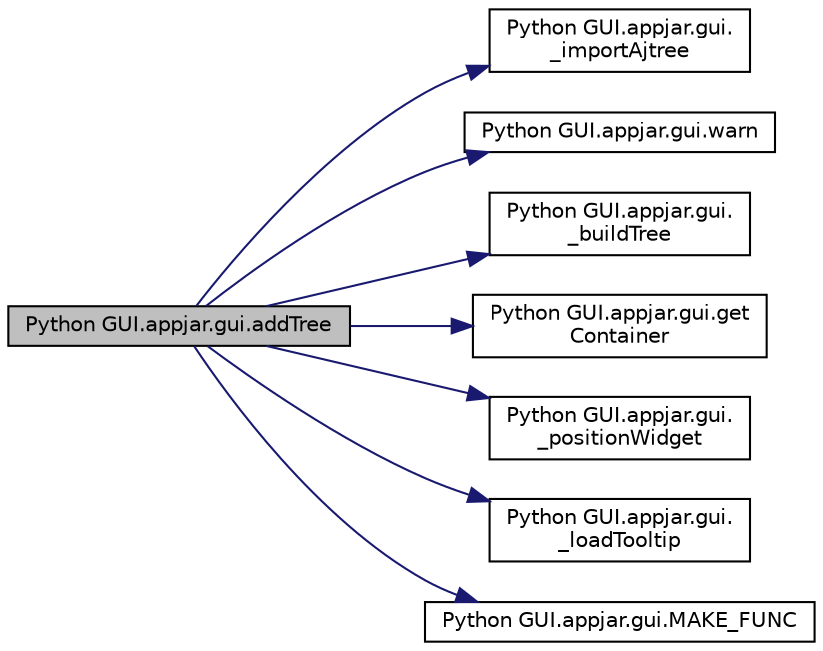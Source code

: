 digraph "Python GUI.appjar.gui.addTree"
{
  edge [fontname="Helvetica",fontsize="10",labelfontname="Helvetica",labelfontsize="10"];
  node [fontname="Helvetica",fontsize="10",shape=record];
  rankdir="LR";
  Node763 [label="Python GUI.appjar.gui.addTree",height=0.2,width=0.4,color="black", fillcolor="grey75", style="filled", fontcolor="black"];
  Node763 -> Node764 [color="midnightblue",fontsize="10",style="solid",fontname="Helvetica"];
  Node764 [label="Python GUI.appjar.gui.\l_importAjtree",height=0.2,width=0.4,color="black", fillcolor="white", style="filled",URL="$class_python_01_g_u_i_1_1appjar_1_1gui.html#a929d7f8544f1a38cfa10226d9f0e4709"];
  Node763 -> Node765 [color="midnightblue",fontsize="10",style="solid",fontname="Helvetica"];
  Node765 [label="Python GUI.appjar.gui.warn",height=0.2,width=0.4,color="black", fillcolor="white", style="filled",URL="$class_python_01_g_u_i_1_1appjar_1_1gui.html#aa0a271b0b17a802e6d7b598c12bcd930"];
  Node763 -> Node766 [color="midnightblue",fontsize="10",style="solid",fontname="Helvetica"];
  Node766 [label="Python GUI.appjar.gui.\l_buildTree",height=0.2,width=0.4,color="black", fillcolor="white", style="filled",URL="$class_python_01_g_u_i_1_1appjar_1_1gui.html#ac91b321ad4be472a404f6e687b26c37c"];
  Node763 -> Node767 [color="midnightblue",fontsize="10",style="solid",fontname="Helvetica"];
  Node767 [label="Python GUI.appjar.gui.get\lContainer",height=0.2,width=0.4,color="black", fillcolor="white", style="filled",URL="$class_python_01_g_u_i_1_1appjar_1_1gui.html#aa89c83e95e3952f6cc39fc23dffa15ce"];
  Node763 -> Node768 [color="midnightblue",fontsize="10",style="solid",fontname="Helvetica"];
  Node768 [label="Python GUI.appjar.gui.\l_positionWidget",height=0.2,width=0.4,color="black", fillcolor="white", style="filled",URL="$class_python_01_g_u_i_1_1appjar_1_1gui.html#a994cf4bbd47f434233271d3d8b0eb4c6"];
  Node763 -> Node769 [color="midnightblue",fontsize="10",style="solid",fontname="Helvetica"];
  Node769 [label="Python GUI.appjar.gui.\l_loadTooltip",height=0.2,width=0.4,color="black", fillcolor="white", style="filled",URL="$class_python_01_g_u_i_1_1appjar_1_1gui.html#aa24fd2c8cc5fce4e5bad5592ebb5a806"];
  Node763 -> Node770 [color="midnightblue",fontsize="10",style="solid",fontname="Helvetica"];
  Node770 [label="Python GUI.appjar.gui.MAKE_FUNC",height=0.2,width=0.4,color="black", fillcolor="white", style="filled",URL="$class_python_01_g_u_i_1_1appjar_1_1gui.html#a1d2c0d0a475441a8f9208204ef3227a6",tooltip="FUNCTION for managing commands. "];
}
